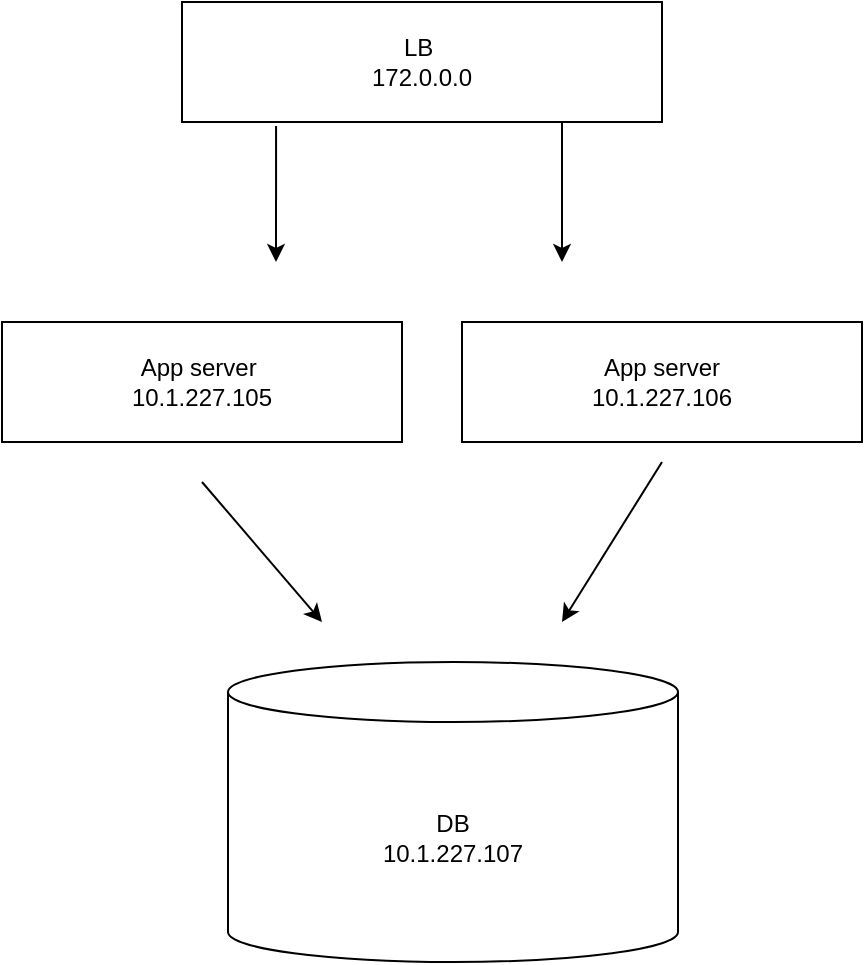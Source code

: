 <mxfile version="24.4.15" type="github">
  <diagram name="Page-1" id="VSWhoGLParrLKaTzu1sn">
    <mxGraphModel dx="880" dy="468" grid="1" gridSize="10" guides="1" tooltips="1" connect="1" arrows="1" fold="1" page="1" pageScale="1" pageWidth="850" pageHeight="1100" math="0" shadow="0">
      <root>
        <mxCell id="0" />
        <mxCell id="1" parent="0" />
        <mxCell id="3G6LltM5kqeiDpir_suv-3" value="LB&amp;nbsp;&lt;br&gt;172.0.0.0" style="rounded=0;whiteSpace=wrap;html=1;" vertex="1" parent="1">
          <mxGeometry x="290" y="90" width="240" height="60" as="geometry" />
        </mxCell>
        <mxCell id="3G6LltM5kqeiDpir_suv-4" value="App server&amp;nbsp;&lt;br&gt;10.1.227.105" style="rounded=0;whiteSpace=wrap;html=1;" vertex="1" parent="1">
          <mxGeometry x="200" y="250" width="200" height="60" as="geometry" />
        </mxCell>
        <mxCell id="3G6LltM5kqeiDpir_suv-6" value="App server&lt;br&gt;10.1.227.106" style="rounded=0;whiteSpace=wrap;html=1;" vertex="1" parent="1">
          <mxGeometry x="430" y="250" width="200" height="60" as="geometry" />
        </mxCell>
        <mxCell id="3G6LltM5kqeiDpir_suv-7" value="DB&lt;br&gt;10.1.227.107" style="shape=cylinder3;whiteSpace=wrap;html=1;boundedLbl=1;backgroundOutline=1;size=15;" vertex="1" parent="1">
          <mxGeometry x="313" y="420" width="225" height="150" as="geometry" />
        </mxCell>
        <mxCell id="3G6LltM5kqeiDpir_suv-9" value="" style="endArrow=classic;html=1;rounded=0;" edge="1" parent="1">
          <mxGeometry width="50" height="50" relative="1" as="geometry">
            <mxPoint x="480" y="150" as="sourcePoint" />
            <mxPoint x="480" y="220" as="targetPoint" />
          </mxGeometry>
        </mxCell>
        <mxCell id="3G6LltM5kqeiDpir_suv-10" value="" style="endArrow=classic;html=1;rounded=0;exitX=0.196;exitY=1.033;exitDx=0;exitDy=0;exitPerimeter=0;" edge="1" parent="1" source="3G6LltM5kqeiDpir_suv-3">
          <mxGeometry width="50" height="50" relative="1" as="geometry">
            <mxPoint x="340" y="160" as="sourcePoint" />
            <mxPoint x="337" y="220" as="targetPoint" />
          </mxGeometry>
        </mxCell>
        <mxCell id="3G6LltM5kqeiDpir_suv-11" value="" style="endArrow=classic;html=1;rounded=0;" edge="1" parent="1">
          <mxGeometry width="50" height="50" relative="1" as="geometry">
            <mxPoint x="300" y="330" as="sourcePoint" />
            <mxPoint x="360" y="400" as="targetPoint" />
          </mxGeometry>
        </mxCell>
        <mxCell id="3G6LltM5kqeiDpir_suv-12" value="" style="endArrow=classic;html=1;rounded=0;" edge="1" parent="1">
          <mxGeometry width="50" height="50" relative="1" as="geometry">
            <mxPoint x="530" y="320" as="sourcePoint" />
            <mxPoint x="480" y="400" as="targetPoint" />
          </mxGeometry>
        </mxCell>
      </root>
    </mxGraphModel>
  </diagram>
</mxfile>
